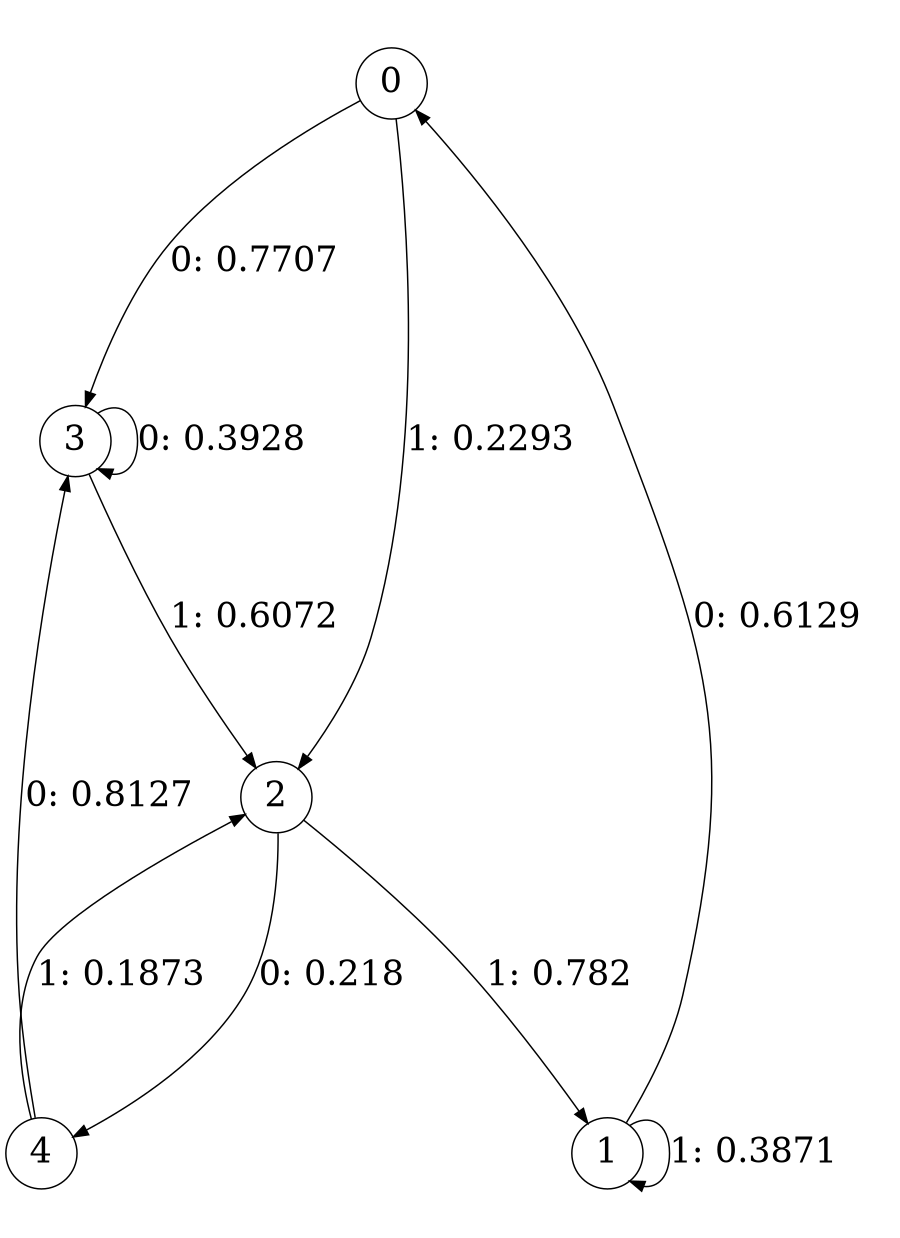 digraph "ch43concat_phase3_L3" {
size = "6,8.5";
ratio = "fill";
node [shape = circle];
node [fontsize = 24];
edge [fontsize = 24];
0 -> 3 [label = "0: 0.7707   "];
0 -> 2 [label = "1: 0.2293   "];
1 -> 0 [label = "0: 0.6129   "];
1 -> 1 [label = "1: 0.3871   "];
2 -> 4 [label = "0: 0.218    "];
2 -> 1 [label = "1: 0.782    "];
3 -> 3 [label = "0: 0.3928   "];
3 -> 2 [label = "1: 0.6072   "];
4 -> 3 [label = "0: 0.8127   "];
4 -> 2 [label = "1: 0.1873   "];
}